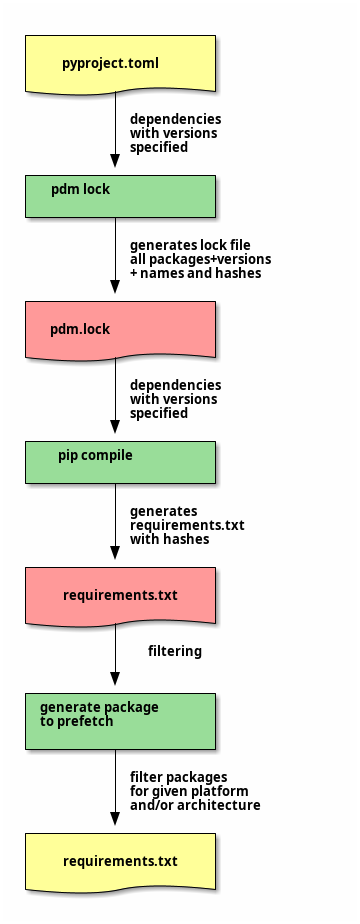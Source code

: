 skin rose

header requirements.txt file generation

footer Copyright © 2025 Red Hat, Inc. Author: Pavel Tisnovsky

@startditaa


+------------------+
|                  |
| pyproject.toml   |
| cFF9{d}          |
+--------+---------+
         |
         | dependencies
         | with versions
         | specified
         v
+------------------+
| pdm lock         |
| cGRE             |
+--------+---------+
         |
         | generates lock file
         | all packages+versions
         | + names and hashes 
         v
+------------------+
|                  |
| pdm.lock         |
| cF99{d}          |
+--------+---------+
         |
         | dependencies
         | with versions
         | specified
         v
+------------------+
| pip compile      |
| cGRE             |
+--------+---------+
         |
         | generates
         | requirements.txt
         | with hashes
         v
+------------------+
|                  |
| requirements.txt |
| cF99{d}          |
+--------+---------+
         |
         | filtering
         |
         v
+------------------+
| generate package |
| to prefetch      |
| cGRE             |
+--------+---------+
         |
         | filter packages
         | for given platform
         | and/or architecture
         v
+------------------+
|                  |
| requirements.txt |
| cFF9{d}          |
+------------------+

@endditaa


